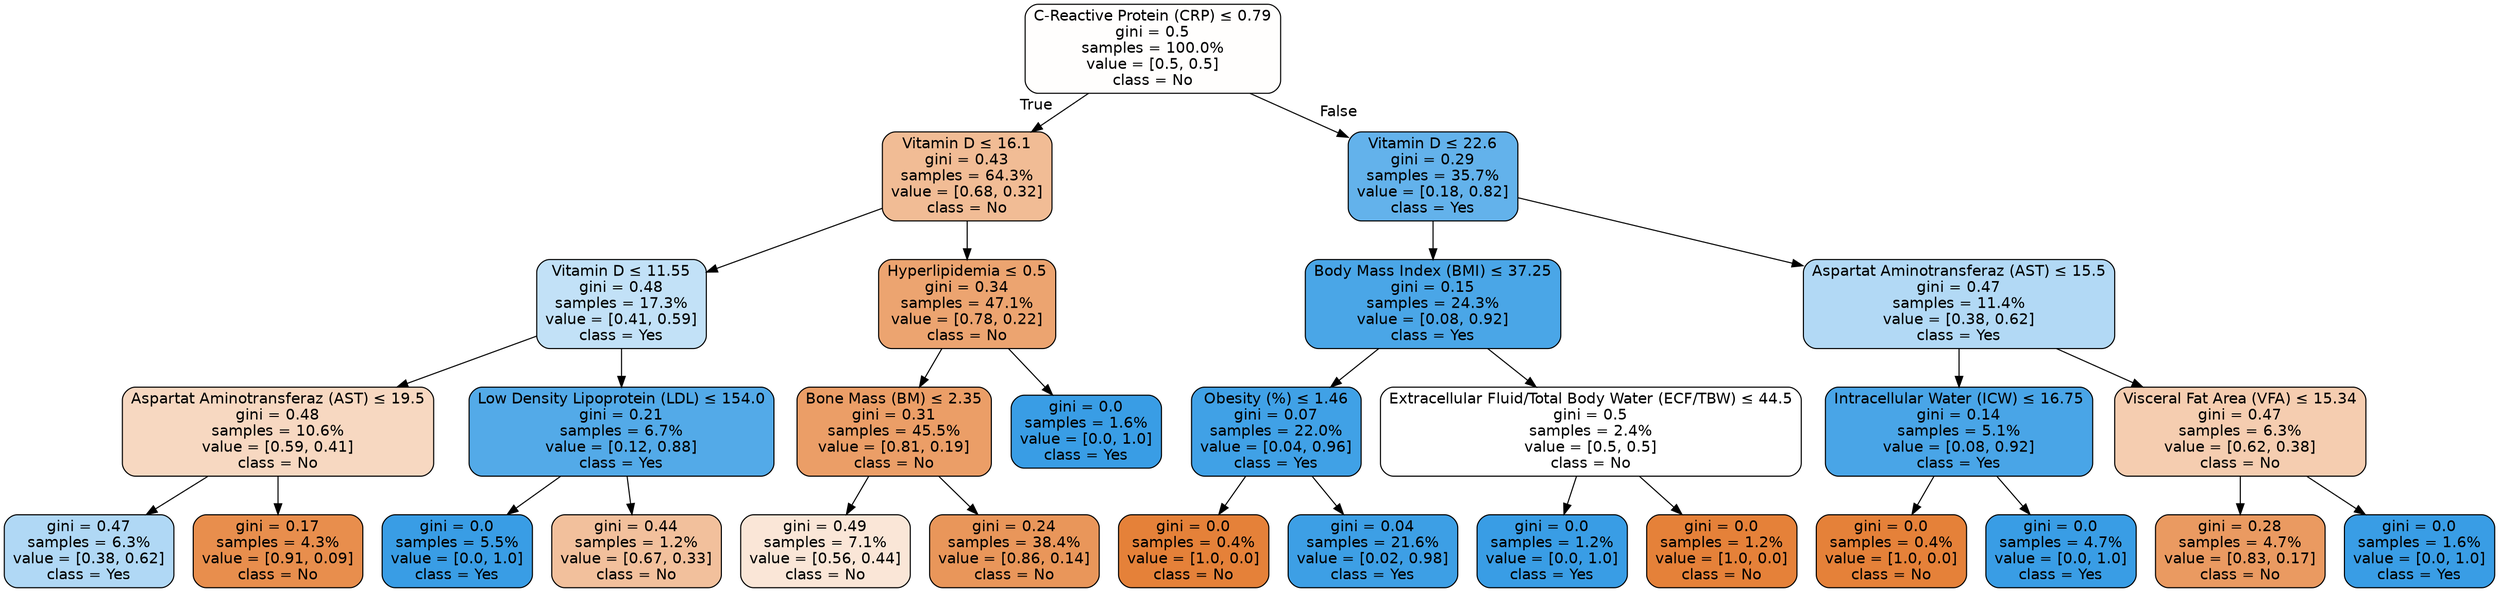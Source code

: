 digraph Tree {
node [shape=box, style="filled, rounded", color="black", fontname="helvetica"] ;
edge [fontname="helvetica"] ;
0 [label=<C-Reactive Protein (CRP) &le; 0.79<br/>gini = 0.5<br/>samples = 100.0%<br/>value = [0.5, 0.5]<br/>class = No>, fillcolor="#fffefd"] ;
1 [label=<Vitamin D &le; 16.1<br/>gini = 0.43<br/>samples = 64.3%<br/>value = [0.68, 0.32]<br/>class = No>, fillcolor="#f1bc95"] ;
0 -> 1 [labeldistance=2.5, labelangle=45, headlabel="True"] ;
2 [label=<Vitamin D &le; 11.55<br/>gini = 0.48<br/>samples = 17.3%<br/>value = [0.41, 0.59]<br/>class = Yes>, fillcolor="#c2e1f7"] ;
1 -> 2 ;
3 [label=<Aspartat Aminotransferaz (AST) &le; 19.5<br/>gini = 0.48<br/>samples = 10.6%<br/>value = [0.59, 0.41]<br/>class = No>, fillcolor="#f7d8c1"] ;
2 -> 3 ;
4 [label=<gini = 0.47<br/>samples = 6.3%<br/>value = [0.38, 0.62]<br/>class = Yes>, fillcolor="#b0d8f5"] ;
3 -> 4 ;
5 [label=<gini = 0.17<br/>samples = 4.3%<br/>value = [0.91, 0.09]<br/>class = No>, fillcolor="#e88e4d"] ;
3 -> 5 ;
6 [label=<Low Density Lipoprotein (LDL) &le; 154.0<br/>gini = 0.21<br/>samples = 6.7%<br/>value = [0.12, 0.88]<br/>class = Yes>, fillcolor="#53aae8"] ;
2 -> 6 ;
7 [label=<gini = 0.0<br/>samples = 5.5%<br/>value = [0.0, 1.0]<br/>class = Yes>, fillcolor="#399de5"] ;
6 -> 7 ;
8 [label=<gini = 0.44<br/>samples = 1.2%<br/>value = [0.67, 0.33]<br/>class = No>, fillcolor="#f2c09c"] ;
6 -> 8 ;
9 [label=<Hyperlipidemia &le; 0.5<br/>gini = 0.34<br/>samples = 47.1%<br/>value = [0.78, 0.22]<br/>class = No>, fillcolor="#eca470"] ;
1 -> 9 ;
10 [label=<Bone Mass (BM) &le; 2.35<br/>gini = 0.31<br/>samples = 45.5%<br/>value = [0.81, 0.19]<br/>class = No>, fillcolor="#eb9e67"] ;
9 -> 10 ;
11 [label=<gini = 0.49<br/>samples = 7.1%<br/>value = [0.56, 0.44]<br/>class = No>, fillcolor="#fae6d7"] ;
10 -> 11 ;
12 [label=<gini = 0.24<br/>samples = 38.4%<br/>value = [0.86, 0.14]<br/>class = No>, fillcolor="#e9965a"] ;
10 -> 12 ;
13 [label=<gini = 0.0<br/>samples = 1.6%<br/>value = [0.0, 1.0]<br/>class = Yes>, fillcolor="#399de5"] ;
9 -> 13 ;
14 [label=<Vitamin D &le; 22.6<br/>gini = 0.29<br/>samples = 35.7%<br/>value = [0.18, 0.82]<br/>class = Yes>, fillcolor="#63b2eb"] ;
0 -> 14 [labeldistance=2.5, labelangle=-45, headlabel="False"] ;
15 [label=<Body Mass Index (BMI) &le; 37.25<br/>gini = 0.15<br/>samples = 24.3%<br/>value = [0.08, 0.92]<br/>class = Yes>, fillcolor="#4aa6e7"] ;
14 -> 15 ;
16 [label=<Obesity (%) &le; 1.46<br/>gini = 0.07<br/>samples = 22.0%<br/>value = [0.04, 0.96]<br/>class = Yes>, fillcolor="#40a1e6"] ;
15 -> 16 ;
17 [label=<gini = 0.0<br/>samples = 0.4%<br/>value = [1.0, 0.0]<br/>class = No>, fillcolor="#e58139"] ;
16 -> 17 ;
18 [label=<gini = 0.04<br/>samples = 21.6%<br/>value = [0.02, 0.98]<br/>class = Yes>, fillcolor="#3d9fe5"] ;
16 -> 18 ;
19 [label=<Extracellular Fluid/Total Body Water (ECF/TBW) &le; 44.5<br/>gini = 0.5<br/>samples = 2.4%<br/>value = [0.5, 0.5]<br/>class = No>, fillcolor="#ffffff"] ;
15 -> 19 ;
20 [label=<gini = 0.0<br/>samples = 1.2%<br/>value = [0.0, 1.0]<br/>class = Yes>, fillcolor="#399de5"] ;
19 -> 20 ;
21 [label=<gini = 0.0<br/>samples = 1.2%<br/>value = [1.0, 0.0]<br/>class = No>, fillcolor="#e58139"] ;
19 -> 21 ;
22 [label=<Aspartat Aminotransferaz (AST) &le; 15.5<br/>gini = 0.47<br/>samples = 11.4%<br/>value = [0.38, 0.62]<br/>class = Yes>, fillcolor="#b2d9f5"] ;
14 -> 22 ;
23 [label=<Intracellular Water (ICW) &le; 16.75<br/>gini = 0.14<br/>samples = 5.1%<br/>value = [0.08, 0.92]<br/>class = Yes>, fillcolor="#49a5e7"] ;
22 -> 23 ;
24 [label=<gini = 0.0<br/>samples = 0.4%<br/>value = [1.0, 0.0]<br/>class = No>, fillcolor="#e58139"] ;
23 -> 24 ;
25 [label=<gini = 0.0<br/>samples = 4.7%<br/>value = [0.0, 1.0]<br/>class = Yes>, fillcolor="#399de5"] ;
23 -> 25 ;
26 [label=<Visceral Fat Area (VFA) &le; 15.34<br/>gini = 0.47<br/>samples = 6.3%<br/>value = [0.62, 0.38]<br/>class = No>, fillcolor="#f5cdb0"] ;
22 -> 26 ;
27 [label=<gini = 0.28<br/>samples = 4.7%<br/>value = [0.83, 0.17]<br/>class = No>, fillcolor="#ea9a61"] ;
26 -> 27 ;
28 [label=<gini = 0.0<br/>samples = 1.6%<br/>value = [0.0, 1.0]<br/>class = Yes>, fillcolor="#399de5"] ;
26 -> 28 ;
}